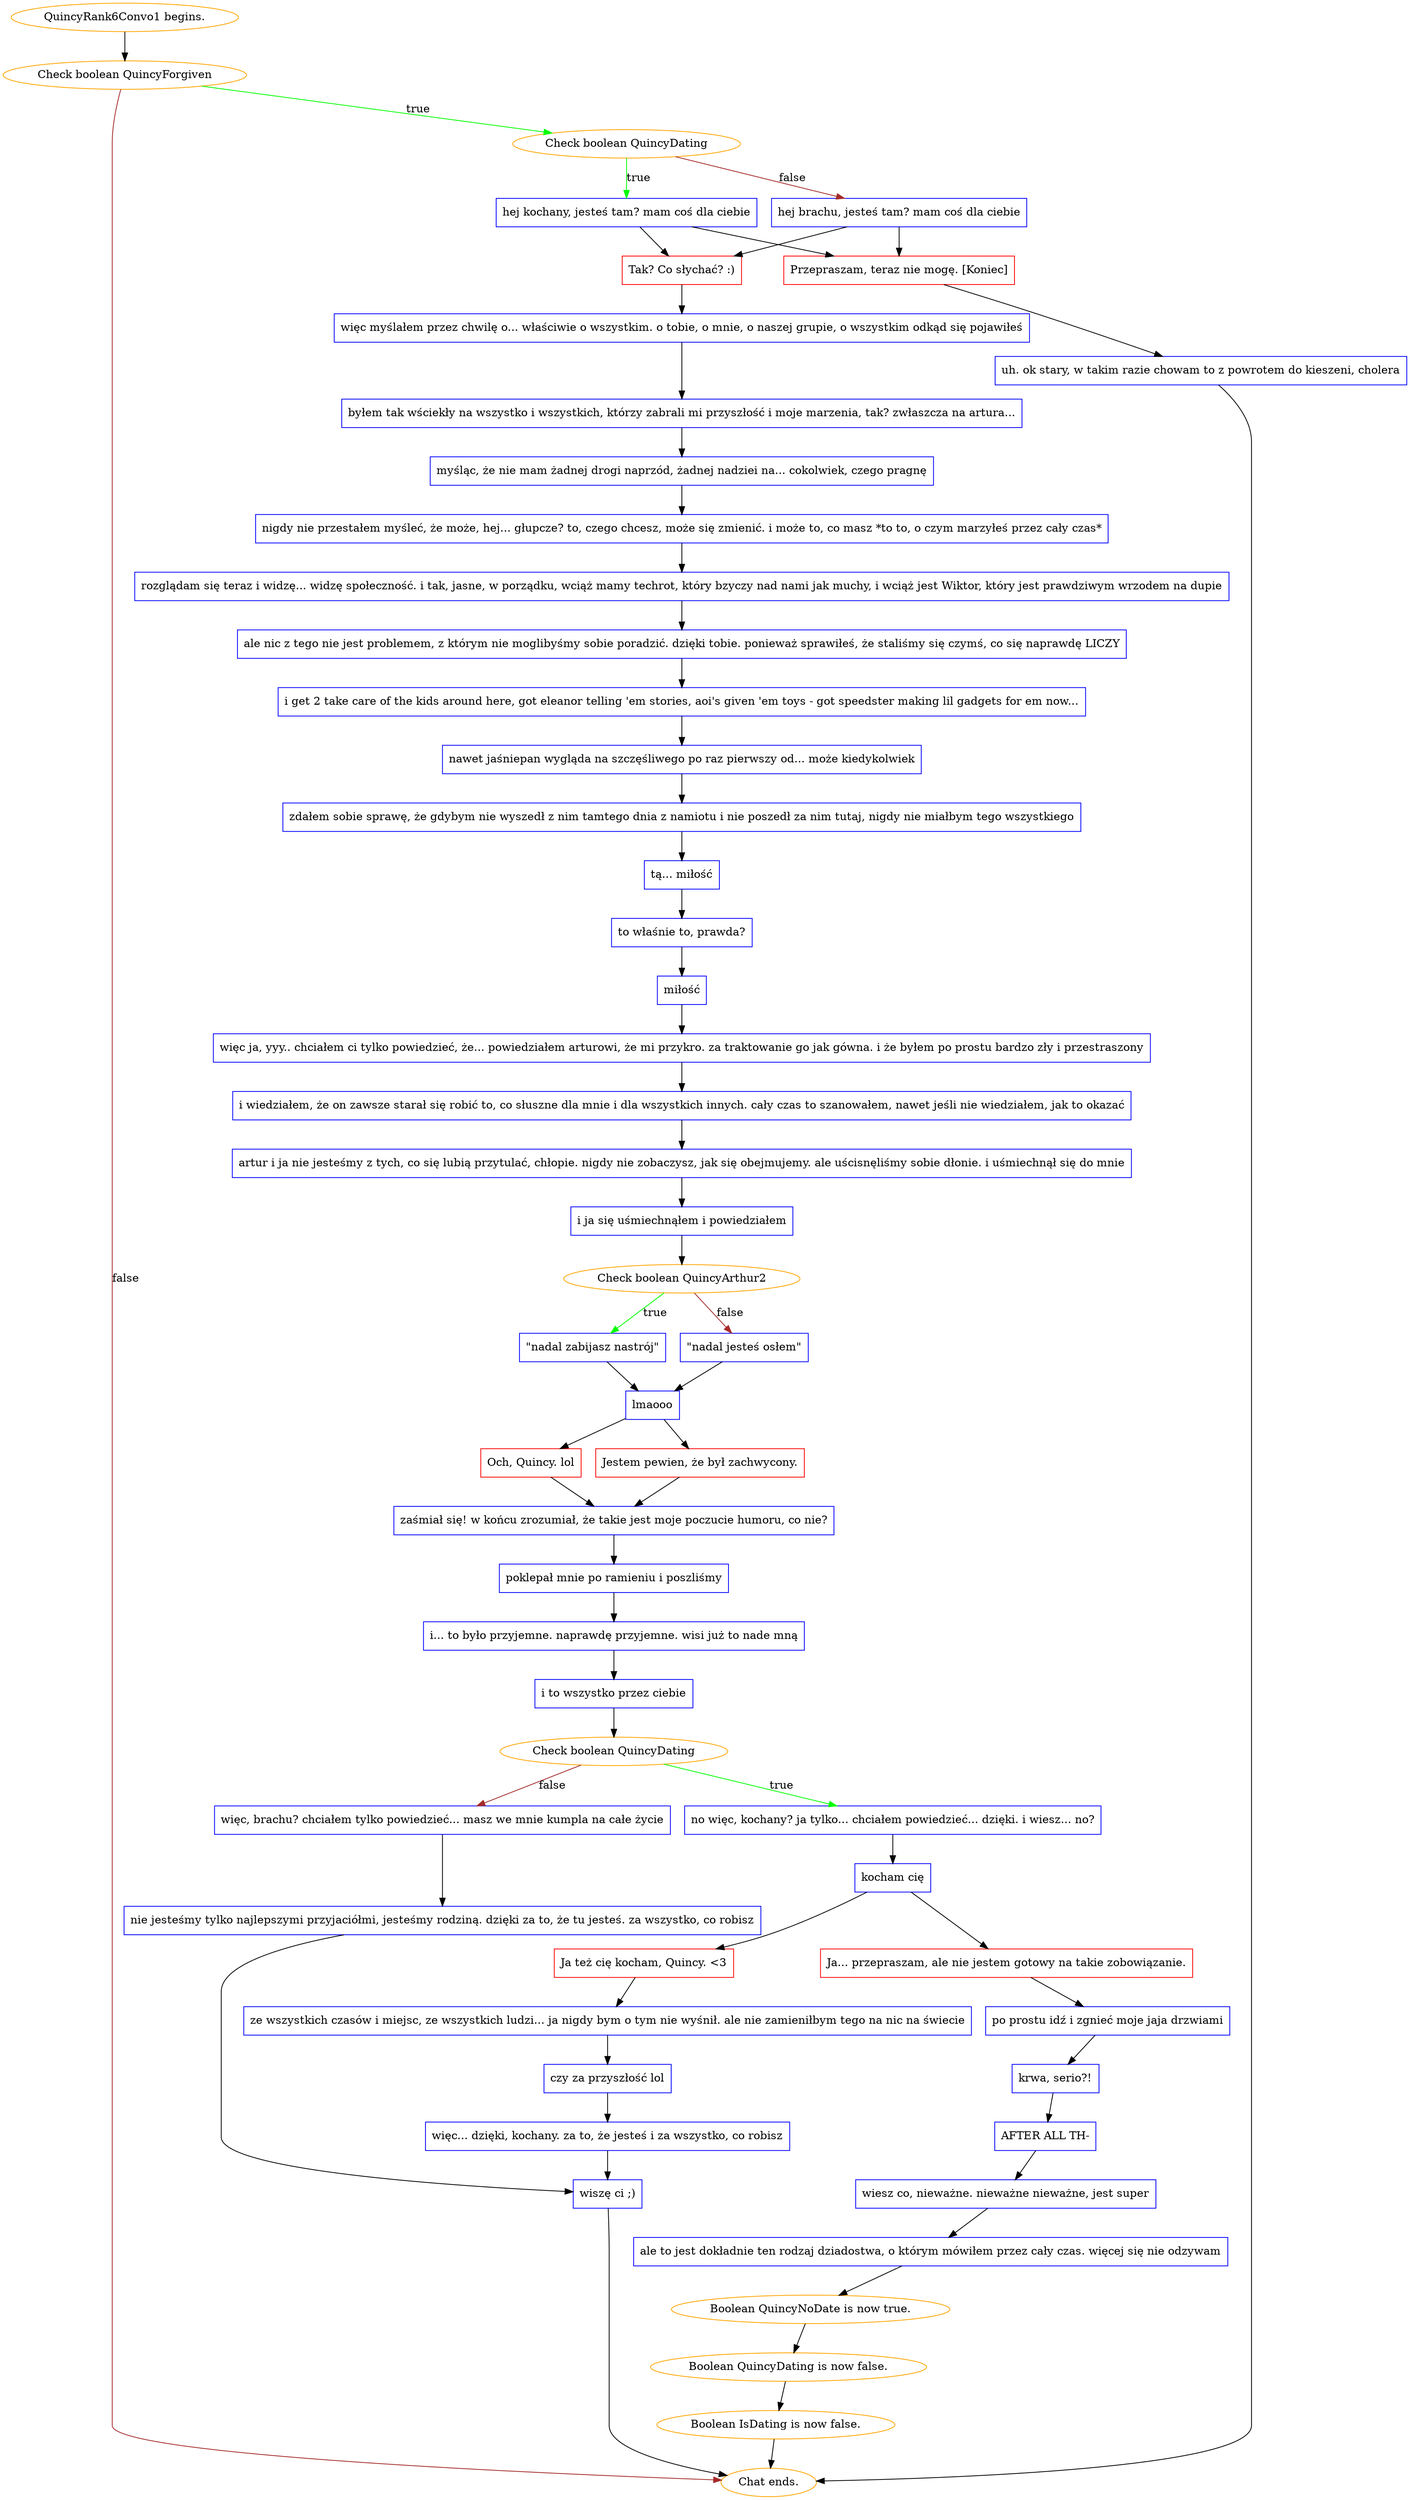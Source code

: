 digraph {
	"QuincyRank6Convo1 begins." [color=orange];
		"QuincyRank6Convo1 begins." -> j431139663;
	j431139663 [label="Check boolean QuincyForgiven",color=orange];
		j431139663 -> j3559869546 [label=true,color=green];
		j431139663 -> "Chat ends." [label=false,color=brown];
	j3559869546 [label="Check boolean QuincyDating",color=orange];
		j3559869546 -> j2914381818 [label=true,color=green];
		j3559869546 -> j2901328232 [label=false,color=brown];
	"Chat ends." [color=orange];
	j2914381818 [label="hej kochany, jesteś tam? mam coś dla ciebie",shape=box,color=blue];
		j2914381818 -> j788730060;
		j2914381818 -> j221940675;
	j2901328232 [label="hej brachu, jesteś tam? mam coś dla ciebie",shape=box,color=blue];
		j2901328232 -> j788730060;
		j2901328232 -> j221940675;
	j788730060 [label="Tak? Co słychać? :)",shape=box,color=red];
		j788730060 -> j3906263239;
	j221940675 [label="Przepraszam, teraz nie mogę. [Koniec]",shape=box,color=red];
		j221940675 -> j1621502764;
	j3906263239 [label="więc myślałem przez chwilę o... właściwie o wszystkim. o tobie, o mnie, o naszej grupie, o wszystkim odkąd się pojawiłeś",shape=box,color=blue];
		j3906263239 -> j1280605617;
	j1621502764 [label="uh. ok stary, w takim razie chowam to z powrotem do kieszeni, cholera",shape=box,color=blue];
		j1621502764 -> "Chat ends.";
	j1280605617 [label="byłem tak wściekły na wszystko i wszystkich, którzy zabrali mi przyszłość i moje marzenia, tak? zwłaszcza na artura...",shape=box,color=blue];
		j1280605617 -> j2277260886;
	j2277260886 [label="myśląc, że nie mam żadnej drogi naprzód, żadnej nadziei na... cokolwiek, czego pragnę",shape=box,color=blue];
		j2277260886 -> j3083247442;
	j3083247442 [label="nigdy nie przestałem myśleć, że może, hej... głupcze? to, czego chcesz, może się zmienić. i może to, co masz *to to, o czym marzyłeś przez cały czas*",shape=box,color=blue];
		j3083247442 -> j3419378496;
	j3419378496 [label="rozglądam się teraz i widzę... widzę społeczność. i tak, jasne, w porządku, wciąż mamy techrot, który bzyczy nad nami jak muchy, i wciąż jest Wiktor, który jest prawdziwym wrzodem na dupie",shape=box,color=blue];
		j3419378496 -> j391917806;
	j391917806 [label="ale nic z tego nie jest problemem, z którym nie moglibyśmy sobie poradzić. dzięki tobie. ponieważ sprawiłeś, że staliśmy się czymś, co się naprawdę LICZY",shape=box,color=blue];
		j391917806 -> j3915927190;
	j3915927190 [label="i get 2 take care of the kids around here, got eleanor telling 'em stories, aoi's given 'em toys - got speedster making lil gadgets for em now...",shape=box,color=blue];
		j3915927190 -> j1712328287;
	j1712328287 [label="nawet jaśniepan wygląda na szczęśliwego po raz pierwszy od... może kiedykolwiek",shape=box,color=blue];
		j1712328287 -> j2416946567;
	j2416946567 [label="zdałem sobie sprawę, że gdybym nie wyszedł z nim tamtego dnia z namiotu i nie poszedł za nim tutaj, nigdy nie miałbym tego wszystkiego",shape=box,color=blue];
		j2416946567 -> j196809900;
	j196809900 [label="tą... miłość",shape=box,color=blue];
		j196809900 -> j3631770602;
	j3631770602 [label="to właśnie to, prawda?",shape=box,color=blue];
		j3631770602 -> j2836095180;
	j2836095180 [label="miłość",shape=box,color=blue];
		j2836095180 -> j2330697047;
	j2330697047 [label="więc ja, yyy.. chciałem ci tylko powiedzieć, że... powiedziałem arturowi, że mi przykro. za traktowanie go jak gówna. i że byłem po prostu bardzo zły i przestraszony",shape=box,color=blue];
		j2330697047 -> j2870098293;
	j2870098293 [label="i wiedziałem, że on zawsze starał się robić to, co słuszne dla mnie i dla wszystkich innych. cały czas to szanowałem, nawet jeśli nie wiedziałem, jak to okazać",shape=box,color=blue];
		j2870098293 -> j1114934717;
	j1114934717 [label="artur i ja nie jesteśmy z tych, co się lubią przytulać, chłopie. nigdy nie zobaczysz, jak się obejmujemy. ale uścisnęliśmy sobie dłonie. i uśmiechnął się do mnie",shape=box,color=blue];
		j1114934717 -> j2254470950;
	j2254470950 [label="i ja się uśmiechnąłem i powiedziałem",shape=box,color=blue];
		j2254470950 -> j1598694856;
	j1598694856 [label="Check boolean QuincyArthur2",color=orange];
		j1598694856 -> j1101019028 [label=true,color=green];
		j1598694856 -> j682098377 [label=false,color=brown];
	j1101019028 [label="\"nadal zabijasz nastrój\"",shape=box,color=blue];
		j1101019028 -> j1453178972;
	j682098377 [label="\"nadal jesteś osłem\"",shape=box,color=blue];
		j682098377 -> j1453178972;
	j1453178972 [label="lmaooo",shape=box,color=blue];
		j1453178972 -> j348979441;
		j1453178972 -> j110863392;
	j348979441 [label="Och, Quincy. lol",shape=box,color=red];
		j348979441 -> j911587875;
	j110863392 [label="Jestem pewien, że był zachwycony.",shape=box,color=red];
		j110863392 -> j911587875;
	j911587875 [label="zaśmiał się! w końcu zrozumiał, że takie jest moje poczucie humoru, co nie?",shape=box,color=blue];
		j911587875 -> j2972352514;
	j2972352514 [label="poklepał mnie po ramieniu i poszliśmy",shape=box,color=blue];
		j2972352514 -> j3812327587;
	j3812327587 [label="i... to było przyjemne. naprawdę przyjemne. wisi już to nade mną",shape=box,color=blue];
		j3812327587 -> j1077605756;
	j1077605756 [label="i to wszystko przez ciebie",shape=box,color=blue];
		j1077605756 -> j2532970724;
	j2532970724 [label="Check boolean QuincyDating",color=orange];
		j2532970724 -> j152548070 [label=true,color=green];
		j2532970724 -> j1723850841 [label=false,color=brown];
	j152548070 [label="no więc, kochany? ja tylko... chciałem powiedzieć... dzięki. i wiesz... no?",shape=box,color=blue];
		j152548070 -> j2973015288;
	j1723850841 [label="więc, brachu? chciałem tylko powiedzieć... masz we mnie kumpla na całe życie",shape=box,color=blue];
		j1723850841 -> j641931615;
	j2973015288 [label="kocham cię",shape=box,color=blue];
		j2973015288 -> j2397270656;
		j2973015288 -> j3563345642;
	j641931615 [label="nie jesteśmy tylko najlepszymi przyjaciółmi, jesteśmy rodziną. dzięki za to, że tu jesteś. za wszystko, co robisz",shape=box,color=blue];
		j641931615 -> j272226112;
	j2397270656 [label="Ja też cię kocham, Quincy. <3",shape=box,color=red];
		j2397270656 -> j2737149734;
	j3563345642 [label="Ja... przepraszam, ale nie jestem gotowy na takie zobowiązanie.",shape=box,color=red];
		j3563345642 -> j1863534129;
	j272226112 [label="wiszę ci ;)",shape=box,color=blue];
		j272226112 -> "Chat ends.";
	j2737149734 [label="ze wszystkich czasów i miejsc, ze wszystkich ludzi... ja nigdy bym o tym nie wyśnił. ale nie zamieniłbym tego na nic na świecie",shape=box,color=blue];
		j2737149734 -> j4181377222;
	j1863534129 [label="po prostu idź i zgnieć moje jaja drzwiami",shape=box,color=blue];
		j1863534129 -> j3979117283;
	j4181377222 [label="czy za przyszłość lol",shape=box,color=blue];
		j4181377222 -> j773316781;
	j3979117283 [label="krwa, serio?!",shape=box,color=blue];
		j3979117283 -> j773521745;
	j773316781 [label="więc... dzięki, kochany. za to, że jesteś i za wszystko, co robisz",shape=box,color=blue];
		j773316781 -> j272226112;
	j773521745 [label="AFTER ALL TH-",shape=box,color=blue];
		j773521745 -> j3173244552;
	j3173244552 [label="wiesz co, nieważne. nieważne nieważne, jest super",shape=box,color=blue];
		j3173244552 -> j1633482539;
	j1633482539 [label="ale to jest dokładnie ten rodzaj dziadostwa, o którym mówiłem przez cały czas. więcej się nie odzywam",shape=box,color=blue];
		j1633482539 -> j2319655028;
	j2319655028 [label="Boolean QuincyNoDate is now true.",color=orange];
		j2319655028 -> j1884175600;
	j1884175600 [label="Boolean QuincyDating is now false.",color=orange];
		j1884175600 -> j1242024027;
	j1242024027 [label="Boolean IsDating is now false.",color=orange];
		j1242024027 -> "Chat ends.";
}
